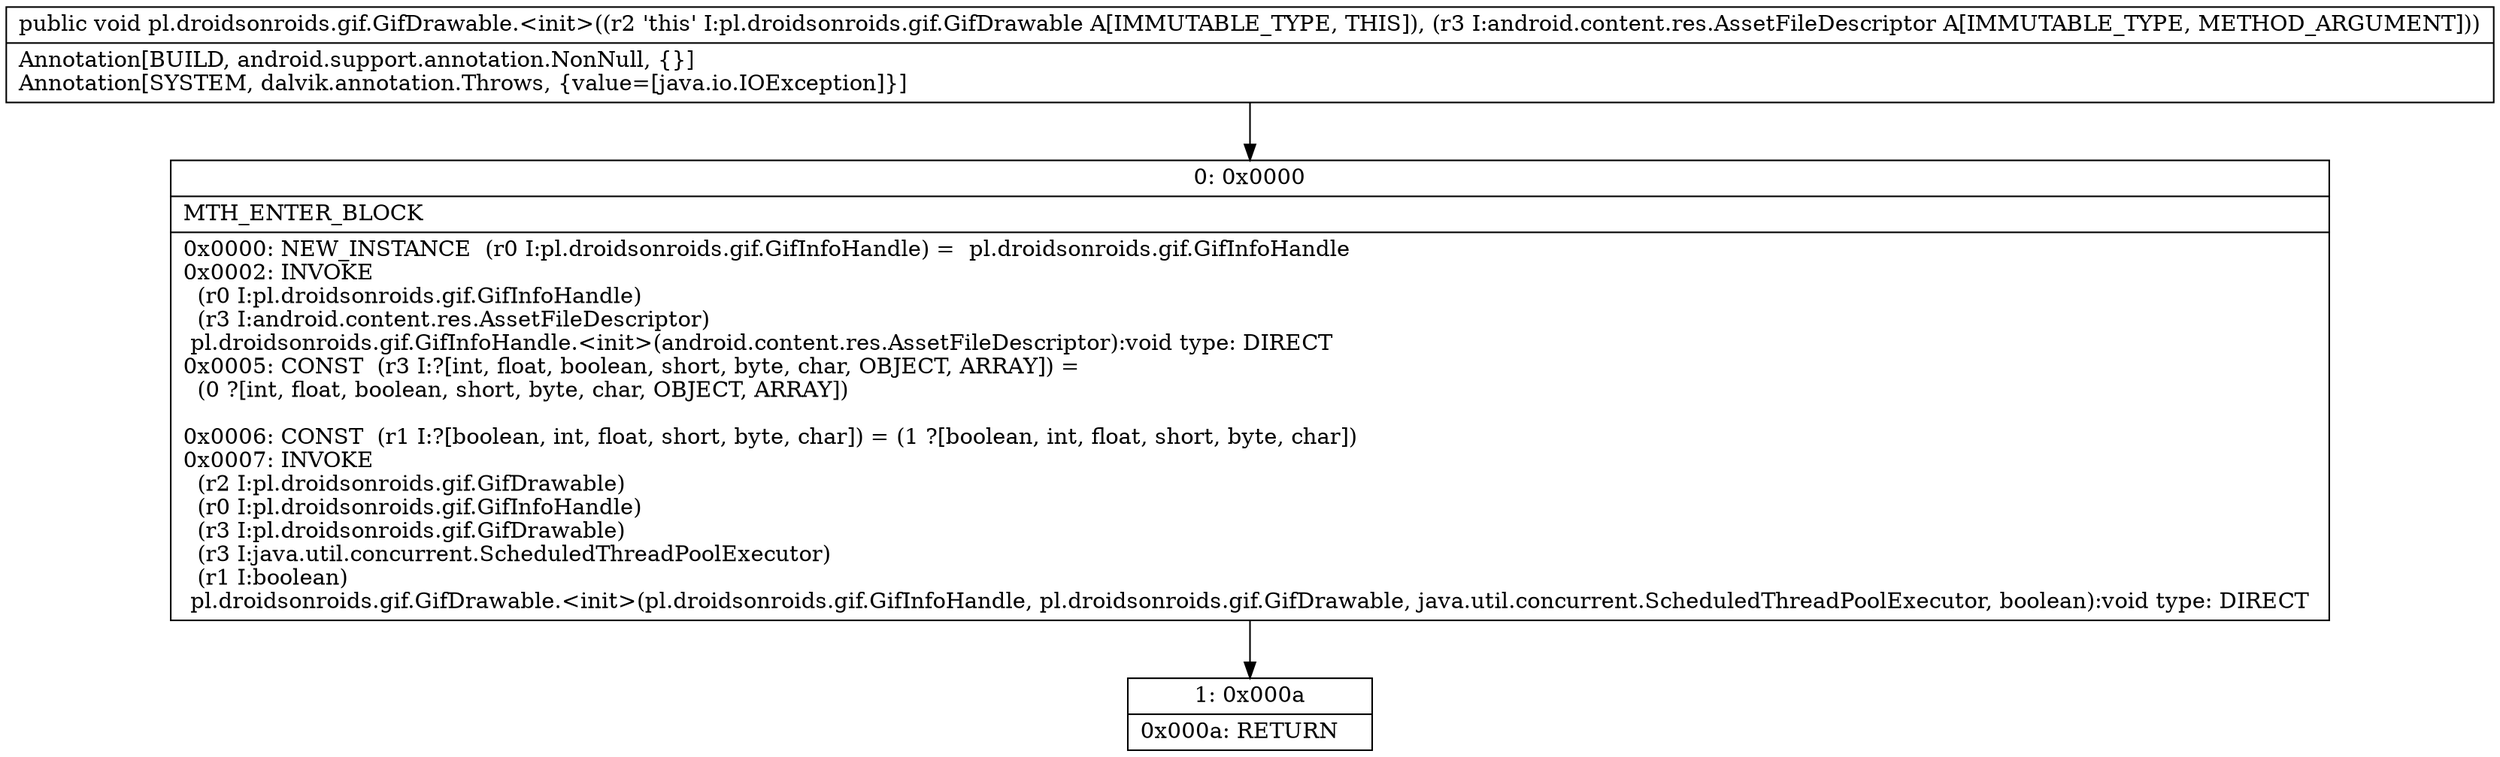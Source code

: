 digraph "CFG forpl.droidsonroids.gif.GifDrawable.\<init\>(Landroid\/content\/res\/AssetFileDescriptor;)V" {
Node_0 [shape=record,label="{0\:\ 0x0000|MTH_ENTER_BLOCK\l|0x0000: NEW_INSTANCE  (r0 I:pl.droidsonroids.gif.GifInfoHandle) =  pl.droidsonroids.gif.GifInfoHandle \l0x0002: INVOKE  \l  (r0 I:pl.droidsonroids.gif.GifInfoHandle)\l  (r3 I:android.content.res.AssetFileDescriptor)\l pl.droidsonroids.gif.GifInfoHandle.\<init\>(android.content.res.AssetFileDescriptor):void type: DIRECT \l0x0005: CONST  (r3 I:?[int, float, boolean, short, byte, char, OBJECT, ARRAY]) = \l  (0 ?[int, float, boolean, short, byte, char, OBJECT, ARRAY])\l \l0x0006: CONST  (r1 I:?[boolean, int, float, short, byte, char]) = (1 ?[boolean, int, float, short, byte, char]) \l0x0007: INVOKE  \l  (r2 I:pl.droidsonroids.gif.GifDrawable)\l  (r0 I:pl.droidsonroids.gif.GifInfoHandle)\l  (r3 I:pl.droidsonroids.gif.GifDrawable)\l  (r3 I:java.util.concurrent.ScheduledThreadPoolExecutor)\l  (r1 I:boolean)\l pl.droidsonroids.gif.GifDrawable.\<init\>(pl.droidsonroids.gif.GifInfoHandle, pl.droidsonroids.gif.GifDrawable, java.util.concurrent.ScheduledThreadPoolExecutor, boolean):void type: DIRECT \l}"];
Node_1 [shape=record,label="{1\:\ 0x000a|0x000a: RETURN   \l}"];
MethodNode[shape=record,label="{public void pl.droidsonroids.gif.GifDrawable.\<init\>((r2 'this' I:pl.droidsonroids.gif.GifDrawable A[IMMUTABLE_TYPE, THIS]), (r3 I:android.content.res.AssetFileDescriptor A[IMMUTABLE_TYPE, METHOD_ARGUMENT]))  | Annotation[BUILD, android.support.annotation.NonNull, \{\}]\lAnnotation[SYSTEM, dalvik.annotation.Throws, \{value=[java.io.IOException]\}]\l}"];
MethodNode -> Node_0;
Node_0 -> Node_1;
}

